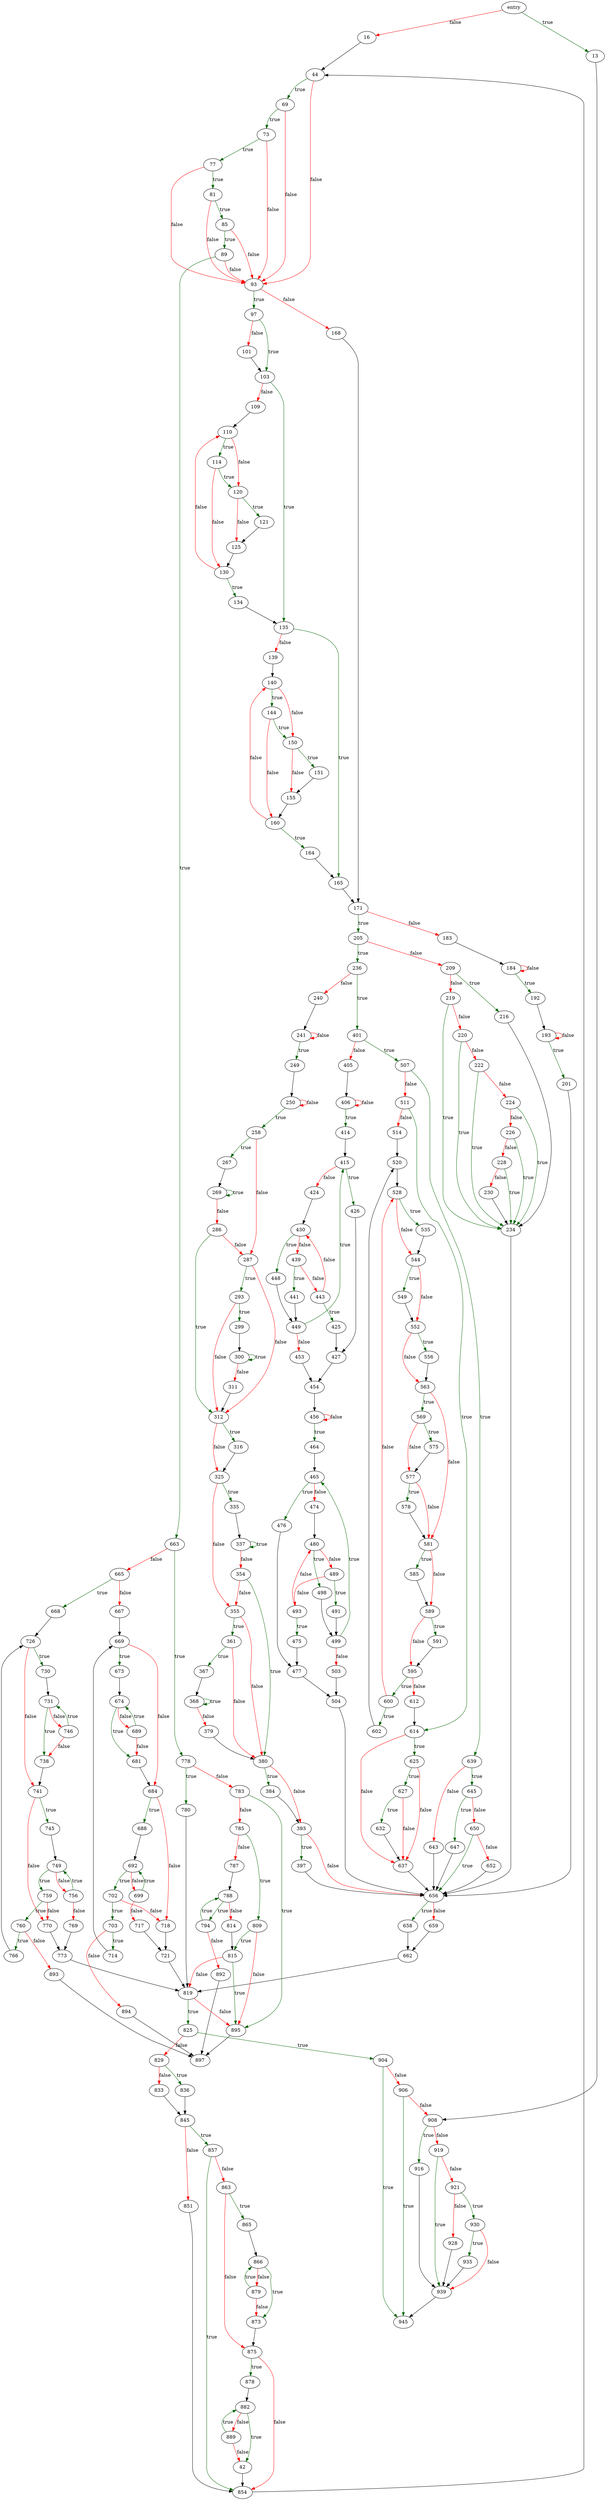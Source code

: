 digraph "compare" {
	// Node definitions.
	2 [label=entry];
	13;
	16;
	42;
	44;
	69;
	73;
	77;
	81;
	85;
	89;
	93;
	97;
	101;
	103;
	109;
	110;
	114;
	120;
	121;
	125;
	130;
	134;
	135;
	139;
	140;
	144;
	150;
	151;
	155;
	160;
	164;
	165;
	168;
	171;
	183;
	184;
	192;
	193;
	201;
	205;
	209;
	216;
	219;
	220;
	222;
	224;
	226;
	228;
	230;
	234;
	236;
	240;
	241;
	249;
	250;
	258;
	267;
	269;
	286;
	287;
	293;
	299;
	300;
	311;
	312;
	316;
	325;
	335;
	337;
	354;
	355;
	361;
	367;
	368;
	379;
	380;
	384;
	393;
	397;
	401;
	405;
	406;
	414;
	415;
	424;
	425;
	426;
	427;
	430;
	439;
	441;
	443;
	448;
	449;
	453;
	454;
	456;
	464;
	465;
	474;
	475;
	476;
	477;
	480;
	489;
	491;
	493;
	498;
	499;
	503;
	504;
	507;
	511;
	514;
	520;
	528;
	535;
	544;
	549;
	552;
	556;
	563;
	569;
	575;
	577;
	578;
	581;
	585;
	589;
	591;
	595;
	600;
	602;
	612;
	614;
	625;
	627;
	632;
	637;
	639;
	643;
	645;
	647;
	650;
	652;
	656;
	658;
	659;
	662;
	663;
	665;
	667;
	668;
	669;
	673;
	674;
	681;
	684;
	688;
	689;
	692;
	699;
	702;
	703;
	714;
	717;
	718;
	721;
	726;
	730;
	731;
	738;
	741;
	745;
	746;
	749;
	756;
	759;
	760;
	766;
	769;
	770;
	773;
	778;
	780;
	783;
	785;
	787;
	788;
	794;
	809;
	814;
	815;
	819;
	825;
	829;
	833;
	836;
	845;
	851;
	854;
	857;
	863;
	865;
	866;
	873;
	875;
	878;
	879;
	882;
	889;
	892;
	893;
	894;
	895;
	897;
	904;
	906;
	908;
	916;
	919;
	921;
	928;
	930;
	935;
	939;
	945;

	// Edge definitions.
	2 -> 13 [
		color=darkgreen
		label=true
	];
	2 -> 16 [
		color=red
		label=false
	];
	13 -> 908;
	16 -> 44;
	42 -> 854;
	44 -> 69 [
		color=darkgreen
		label=true
	];
	44 -> 93 [
		color=red
		label=false
	];
	69 -> 73 [
		color=darkgreen
		label=true
	];
	69 -> 93 [
		color=red
		label=false
	];
	73 -> 77 [
		color=darkgreen
		label=true
	];
	73 -> 93 [
		color=red
		label=false
	];
	77 -> 81 [
		color=darkgreen
		label=true
	];
	77 -> 93 [
		color=red
		label=false
	];
	81 -> 85 [
		color=darkgreen
		label=true
	];
	81 -> 93 [
		color=red
		label=false
	];
	85 -> 89 [
		color=darkgreen
		label=true
	];
	85 -> 93 [
		color=red
		label=false
	];
	89 -> 93 [
		color=red
		label=false
	];
	89 -> 663 [
		color=darkgreen
		label=true
	];
	93 -> 97 [
		color=darkgreen
		label=true
	];
	93 -> 168 [
		color=red
		label=false
	];
	97 -> 101 [
		color=red
		label=false
	];
	97 -> 103 [
		color=darkgreen
		label=true
	];
	101 -> 103;
	103 -> 109 [
		color=red
		label=false
	];
	103 -> 135 [
		color=darkgreen
		label=true
	];
	109 -> 110;
	110 -> 114 [
		color=darkgreen
		label=true
	];
	110 -> 120 [
		color=red
		label=false
	];
	114 -> 120 [
		color=darkgreen
		label=true
	];
	114 -> 130 [
		color=red
		label=false
	];
	120 -> 121 [
		color=darkgreen
		label=true
	];
	120 -> 125 [
		color=red
		label=false
	];
	121 -> 125;
	125 -> 130;
	130 -> 110 [
		color=red
		label=false
	];
	130 -> 134 [
		color=darkgreen
		label=true
	];
	134 -> 135;
	135 -> 139 [
		color=red
		label=false
	];
	135 -> 165 [
		color=darkgreen
		label=true
	];
	139 -> 140;
	140 -> 144 [
		color=darkgreen
		label=true
	];
	140 -> 150 [
		color=red
		label=false
	];
	144 -> 150 [
		color=darkgreen
		label=true
	];
	144 -> 160 [
		color=red
		label=false
	];
	150 -> 151 [
		color=darkgreen
		label=true
	];
	150 -> 155 [
		color=red
		label=false
	];
	151 -> 155;
	155 -> 160;
	160 -> 140 [
		color=red
		label=false
	];
	160 -> 164 [
		color=darkgreen
		label=true
	];
	164 -> 165;
	165 -> 171;
	168 -> 171;
	171 -> 183 [
		color=red
		label=false
	];
	171 -> 205 [
		color=darkgreen
		label=true
	];
	183 -> 184;
	184 -> 184 [
		color=red
		label=false
	];
	184 -> 192 [
		color=darkgreen
		label=true
	];
	192 -> 193;
	193 -> 193 [
		color=red
		label=false
	];
	193 -> 201 [
		color=darkgreen
		label=true
	];
	201 -> 656;
	205 -> 209 [
		color=red
		label=false
	];
	205 -> 236 [
		color=darkgreen
		label=true
	];
	209 -> 216 [
		color=darkgreen
		label=true
	];
	209 -> 219 [
		color=red
		label=false
	];
	216 -> 234;
	219 -> 220 [
		color=red
		label=false
	];
	219 -> 234 [
		color=darkgreen
		label=true
	];
	220 -> 222 [
		color=red
		label=false
	];
	220 -> 234 [
		color=darkgreen
		label=true
	];
	222 -> 224 [
		color=red
		label=false
	];
	222 -> 234 [
		color=darkgreen
		label=true
	];
	224 -> 226 [
		color=red
		label=false
	];
	224 -> 234 [
		color=darkgreen
		label=true
	];
	226 -> 228 [
		color=red
		label=false
	];
	226 -> 234 [
		color=darkgreen
		label=true
	];
	228 -> 230 [
		color=red
		label=false
	];
	228 -> 234 [
		color=darkgreen
		label=true
	];
	230 -> 234;
	234 -> 656;
	236 -> 240 [
		color=red
		label=false
	];
	236 -> 401 [
		color=darkgreen
		label=true
	];
	240 -> 241;
	241 -> 241 [
		color=red
		label=false
	];
	241 -> 249 [
		color=darkgreen
		label=true
	];
	249 -> 250;
	250 -> 250 [
		color=red
		label=false
	];
	250 -> 258 [
		color=darkgreen
		label=true
	];
	258 -> 267 [
		color=darkgreen
		label=true
	];
	258 -> 287 [
		color=red
		label=false
	];
	267 -> 269;
	269 -> 269 [
		color=darkgreen
		label=true
	];
	269 -> 286 [
		color=red
		label=false
	];
	286 -> 287 [
		color=red
		label=false
	];
	286 -> 312 [
		color=darkgreen
		label=true
	];
	287 -> 293 [
		color=darkgreen
		label=true
	];
	287 -> 312 [
		color=red
		label=false
	];
	293 -> 299 [
		color=darkgreen
		label=true
	];
	293 -> 312 [
		color=red
		label=false
	];
	299 -> 300;
	300 -> 300 [
		color=darkgreen
		label=true
	];
	300 -> 311 [
		color=red
		label=false
	];
	311 -> 312;
	312 -> 316 [
		color=darkgreen
		label=true
	];
	312 -> 325 [
		color=red
		label=false
	];
	316 -> 325;
	325 -> 335 [
		color=darkgreen
		label=true
	];
	325 -> 355 [
		color=red
		label=false
	];
	335 -> 337;
	337 -> 337 [
		color=darkgreen
		label=true
	];
	337 -> 354 [
		color=red
		label=false
	];
	354 -> 355 [
		color=red
		label=false
	];
	354 -> 380 [
		color=darkgreen
		label=true
	];
	355 -> 361 [
		color=darkgreen
		label=true
	];
	355 -> 380 [
		color=red
		label=false
	];
	361 -> 367 [
		color=darkgreen
		label=true
	];
	361 -> 380 [
		color=red
		label=false
	];
	367 -> 368;
	368 -> 368 [
		color=darkgreen
		label=true
	];
	368 -> 379 [
		color=red
		label=false
	];
	379 -> 380;
	380 -> 384 [
		color=darkgreen
		label=true
	];
	380 -> 393 [
		color=red
		label=false
	];
	384 -> 393;
	393 -> 397 [
		color=darkgreen
		label=true
	];
	393 -> 656 [
		color=red
		label=false
	];
	397 -> 656;
	401 -> 405 [
		color=red
		label=false
	];
	401 -> 507 [
		color=darkgreen
		label=true
	];
	405 -> 406;
	406 -> 406 [
		color=red
		label=false
	];
	406 -> 414 [
		color=darkgreen
		label=true
	];
	414 -> 415;
	415 -> 424 [
		color=red
		label=false
	];
	415 -> 426 [
		color=darkgreen
		label=true
	];
	424 -> 430;
	425 -> 427;
	426 -> 427;
	427 -> 454;
	430 -> 439 [
		color=red
		label=false
	];
	430 -> 448 [
		color=darkgreen
		label=true
	];
	439 -> 441 [
		color=darkgreen
		label=true
	];
	439 -> 443 [
		color=red
		label=false
	];
	441 -> 449;
	443 -> 425 [
		color=darkgreen
		label=true
	];
	443 -> 430 [
		color=red
		label=false
	];
	448 -> 449;
	449 -> 415 [
		color=darkgreen
		label=true
	];
	449 -> 453 [
		color=red
		label=false
	];
	453 -> 454;
	454 -> 456;
	456 -> 456 [
		color=red
		label=false
	];
	456 -> 464 [
		color=darkgreen
		label=true
	];
	464 -> 465;
	465 -> 474 [
		color=red
		label=false
	];
	465 -> 476 [
		color=darkgreen
		label=true
	];
	474 -> 480;
	475 -> 477;
	476 -> 477;
	477 -> 504;
	480 -> 489 [
		color=red
		label=false
	];
	480 -> 498 [
		color=darkgreen
		label=true
	];
	489 -> 491 [
		color=darkgreen
		label=true
	];
	489 -> 493 [
		color=red
		label=false
	];
	491 -> 499;
	493 -> 475 [
		color=darkgreen
		label=true
	];
	493 -> 480 [
		color=red
		label=false
	];
	498 -> 499;
	499 -> 465 [
		color=darkgreen
		label=true
	];
	499 -> 503 [
		color=red
		label=false
	];
	503 -> 504;
	504 -> 656;
	507 -> 511 [
		color=red
		label=false
	];
	507 -> 639 [
		color=darkgreen
		label=true
	];
	511 -> 514 [
		color=red
		label=false
	];
	511 -> 614 [
		color=darkgreen
		label=true
	];
	514 -> 520;
	520 -> 528;
	528 -> 535 [
		color=darkgreen
		label=true
	];
	528 -> 544 [
		color=red
		label=false
	];
	535 -> 544;
	544 -> 549 [
		color=darkgreen
		label=true
	];
	544 -> 552 [
		color=red
		label=false
	];
	549 -> 552;
	552 -> 556 [
		color=darkgreen
		label=true
	];
	552 -> 563 [
		color=red
		label=false
	];
	556 -> 563;
	563 -> 569 [
		color=darkgreen
		label=true
	];
	563 -> 581 [
		color=red
		label=false
	];
	569 -> 575 [
		color=darkgreen
		label=true
	];
	569 -> 577 [
		color=red
		label=false
	];
	575 -> 577;
	577 -> 578 [
		color=darkgreen
		label=true
	];
	577 -> 581 [
		color=red
		label=false
	];
	578 -> 581;
	581 -> 585 [
		color=darkgreen
		label=true
	];
	581 -> 589 [
		color=red
		label=false
	];
	585 -> 589;
	589 -> 591 [
		color=darkgreen
		label=true
	];
	589 -> 595 [
		color=red
		label=false
	];
	591 -> 595;
	595 -> 600 [
		color=darkgreen
		label=true
	];
	595 -> 612 [
		color=red
		label=false
	];
	600 -> 528 [
		color=red
		label=false
	];
	600 -> 602 [
		color=darkgreen
		label=true
	];
	602 -> 520;
	612 -> 614;
	614 -> 625 [
		color=darkgreen
		label=true
	];
	614 -> 637 [
		color=red
		label=false
	];
	625 -> 627 [
		color=darkgreen
		label=true
	];
	625 -> 637 [
		color=red
		label=false
	];
	627 -> 632 [
		color=darkgreen
		label=true
	];
	627 -> 637 [
		color=red
		label=false
	];
	632 -> 637;
	637 -> 656;
	639 -> 643 [
		color=red
		label=false
	];
	639 -> 645 [
		color=darkgreen
		label=true
	];
	643 -> 656;
	645 -> 647 [
		color=darkgreen
		label=true
	];
	645 -> 650 [
		color=red
		label=false
	];
	647 -> 656;
	650 -> 652 [
		color=red
		label=false
	];
	650 -> 656 [
		color=darkgreen
		label=true
	];
	652 -> 656;
	656 -> 658 [
		color=darkgreen
		label=true
	];
	656 -> 659 [
		color=red
		label=false
	];
	658 -> 662;
	659 -> 662;
	662 -> 819;
	663 -> 665 [
		color=red
		label=false
	];
	663 -> 778 [
		color=darkgreen
		label=true
	];
	665 -> 667 [
		color=red
		label=false
	];
	665 -> 668 [
		color=darkgreen
		label=true
	];
	667 -> 669;
	668 -> 726;
	669 -> 673 [
		color=darkgreen
		label=true
	];
	669 -> 684 [
		color=red
		label=false
	];
	673 -> 674;
	674 -> 681 [
		color=darkgreen
		label=true
	];
	674 -> 689 [
		color=red
		label=false
	];
	681 -> 684;
	684 -> 688 [
		color=darkgreen
		label=true
	];
	684 -> 718 [
		color=red
		label=false
	];
	688 -> 692;
	689 -> 674 [
		color=darkgreen
		label=true
	];
	689 -> 681 [
		color=red
		label=false
	];
	692 -> 699 [
		color=red
		label=false
	];
	692 -> 702 [
		color=darkgreen
		label=true
	];
	699 -> 692 [
		color=darkgreen
		label=true
	];
	699 -> 717 [
		color=red
		label=false
	];
	702 -> 703 [
		color=darkgreen
		label=true
	];
	702 -> 718 [
		color=red
		label=false
	];
	703 -> 714 [
		color=darkgreen
		label=true
	];
	703 -> 894 [
		color=red
		label=false
	];
	714 -> 669;
	717 -> 721;
	718 -> 721;
	721 -> 819;
	726 -> 730 [
		color=darkgreen
		label=true
	];
	726 -> 741 [
		color=red
		label=false
	];
	730 -> 731;
	731 -> 738 [
		color=darkgreen
		label=true
	];
	731 -> 746 [
		color=red
		label=false
	];
	738 -> 741;
	741 -> 745 [
		color=darkgreen
		label=true
	];
	741 -> 770 [
		color=red
		label=false
	];
	745 -> 749;
	746 -> 731 [
		color=darkgreen
		label=true
	];
	746 -> 738 [
		color=red
		label=false
	];
	749 -> 756 [
		color=red
		label=false
	];
	749 -> 759 [
		color=darkgreen
		label=true
	];
	756 -> 749 [
		color=darkgreen
		label=true
	];
	756 -> 769 [
		color=red
		label=false
	];
	759 -> 760 [
		color=darkgreen
		label=true
	];
	759 -> 770 [
		color=red
		label=false
	];
	760 -> 766 [
		color=darkgreen
		label=true
	];
	760 -> 893 [
		color=red
		label=false
	];
	766 -> 726;
	769 -> 773;
	770 -> 773;
	773 -> 819;
	778 -> 780 [
		color=darkgreen
		label=true
	];
	778 -> 783 [
		color=red
		label=false
	];
	780 -> 819;
	783 -> 785 [
		color=red
		label=false
	];
	783 -> 895 [
		color=darkgreen
		label=true
	];
	785 -> 787 [
		color=red
		label=false
	];
	785 -> 809 [
		color=darkgreen
		label=true
	];
	787 -> 788;
	788 -> 794 [
		color=darkgreen
		label=true
	];
	788 -> 814 [
		color=red
		label=false
	];
	794 -> 788 [
		color=darkgreen
		label=true
	];
	794 -> 892 [
		color=red
		label=false
	];
	809 -> 815 [
		color=darkgreen
		label=true
	];
	809 -> 895 [
		color=red
		label=false
	];
	814 -> 815;
	815 -> 819 [
		color=red
		label=false
	];
	815 -> 895 [
		color=darkgreen
		label=true
	];
	819 -> 825 [
		color=darkgreen
		label=true
	];
	819 -> 895 [
		color=red
		label=false
	];
	825 -> 829 [
		color=red
		label=false
	];
	825 -> 904 [
		color=darkgreen
		label=true
	];
	829 -> 833 [
		color=red
		label=false
	];
	829 -> 836 [
		color=darkgreen
		label=true
	];
	833 -> 845;
	836 -> 845;
	845 -> 851 [
		color=red
		label=false
	];
	845 -> 857 [
		color=darkgreen
		label=true
	];
	851 -> 854;
	854 -> 44;
	857 -> 854 [
		color=darkgreen
		label=true
	];
	857 -> 863 [
		color=red
		label=false
	];
	863 -> 865 [
		color=darkgreen
		label=true
	];
	863 -> 875 [
		color=red
		label=false
	];
	865 -> 866;
	866 -> 873 [
		color=darkgreen
		label=true
	];
	866 -> 879 [
		color=red
		label=false
	];
	873 -> 875;
	875 -> 854 [
		color=red
		label=false
	];
	875 -> 878 [
		color=darkgreen
		label=true
	];
	878 -> 882;
	879 -> 866 [
		color=darkgreen
		label=true
	];
	879 -> 873 [
		color=red
		label=false
	];
	882 -> 42 [
		color=darkgreen
		label=true
	];
	882 -> 889 [
		color=red
		label=false
	];
	889 -> 42 [
		color=red
		label=false
	];
	889 -> 882 [
		color=darkgreen
		label=true
	];
	892 -> 897;
	893 -> 897;
	894 -> 897;
	895 -> 897;
	904 -> 906 [
		color=red
		label=false
	];
	904 -> 945 [
		color=darkgreen
		label=true
	];
	906 -> 908 [
		color=red
		label=false
	];
	906 -> 945 [
		color=darkgreen
		label=true
	];
	908 -> 916 [
		color=darkgreen
		label=true
	];
	908 -> 919 [
		color=red
		label=false
	];
	916 -> 939;
	919 -> 921 [
		color=red
		label=false
	];
	919 -> 939 [
		color=darkgreen
		label=true
	];
	921 -> 928 [
		color=red
		label=false
	];
	921 -> 930 [
		color=darkgreen
		label=true
	];
	928 -> 939;
	930 -> 935 [
		color=darkgreen
		label=true
	];
	930 -> 939 [
		color=red
		label=false
	];
	935 -> 939;
	939 -> 945;
}